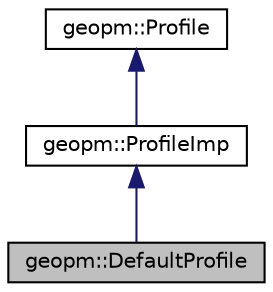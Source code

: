 digraph "geopm::DefaultProfile"
{
 // LATEX_PDF_SIZE
  edge [fontname="Helvetica",fontsize="10",labelfontname="Helvetica",labelfontsize="10"];
  node [fontname="Helvetica",fontsize="10",shape=record];
  Node1 [label="geopm::DefaultProfile",height=0.2,width=0.4,color="black", fillcolor="grey75", style="filled", fontcolor="black",tooltip=" "];
  Node2 -> Node1 [dir="back",color="midnightblue",fontsize="10",style="solid",fontname="Helvetica"];
  Node2 [label="geopm::ProfileImp",height=0.2,width=0.4,color="black", fillcolor="white", style="filled",URL="$classgeopm_1_1_profile_imp.html",tooltip=" "];
  Node3 -> Node2 [dir="back",color="midnightblue",fontsize="10",style="solid",fontname="Helvetica"];
  Node3 [label="geopm::Profile",height=0.2,width=0.4,color="black", fillcolor="white", style="filled",URL="$classgeopm_1_1_profile.html",tooltip="Enables application profiling and application feedback to the control algorithm."];
}
